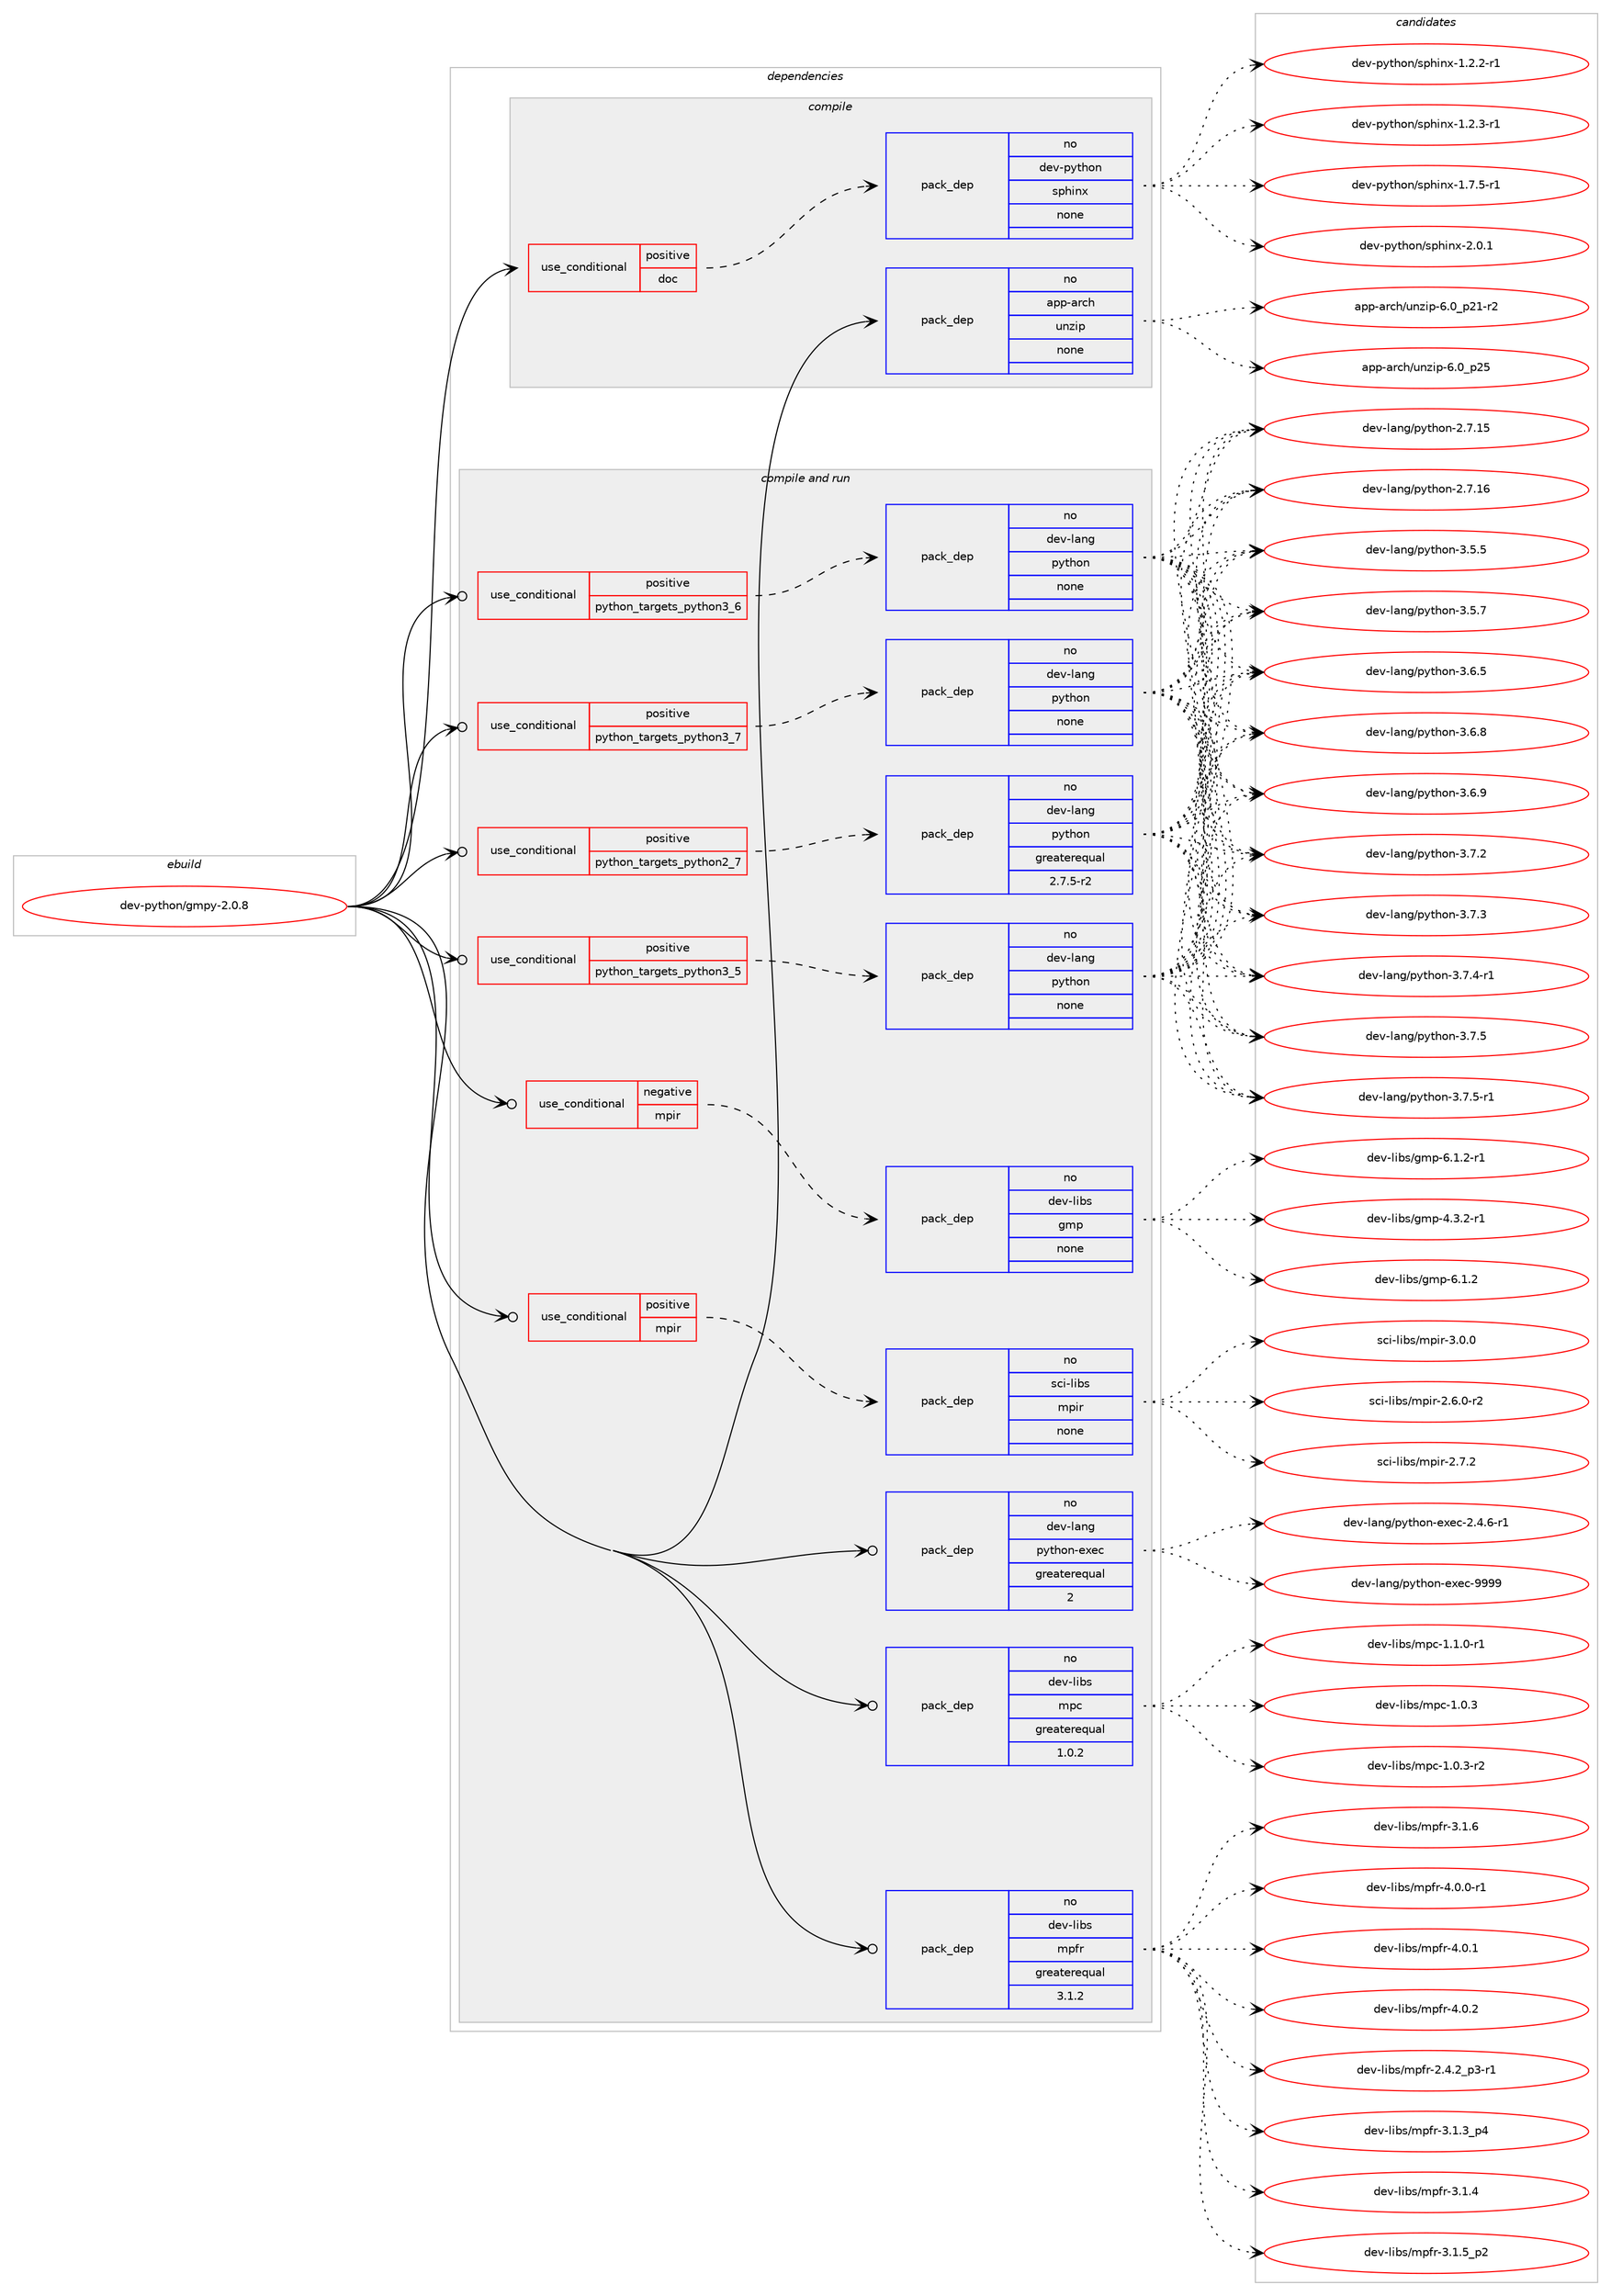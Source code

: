digraph prolog {

# *************
# Graph options
# *************

newrank=true;
concentrate=true;
compound=true;
graph [rankdir=LR,fontname=Helvetica,fontsize=10,ranksep=1.5];#, ranksep=2.5, nodesep=0.2];
edge  [arrowhead=vee];
node  [fontname=Helvetica,fontsize=10];

# **********
# The ebuild
# **********

subgraph cluster_leftcol {
color=gray;
rank=same;
label=<<i>ebuild</i>>;
id [label="dev-python/gmpy-2.0.8", color=red, width=4, href="../dev-python/gmpy-2.0.8.svg"];
}

# ****************
# The dependencies
# ****************

subgraph cluster_midcol {
color=gray;
label=<<i>dependencies</i>>;
subgraph cluster_compile {
fillcolor="#eeeeee";
style=filled;
label=<<i>compile</i>>;
subgraph cond140085 {
dependency606918 [label=<<TABLE BORDER="0" CELLBORDER="1" CELLSPACING="0" CELLPADDING="4"><TR><TD ROWSPAN="3" CELLPADDING="10">use_conditional</TD></TR><TR><TD>positive</TD></TR><TR><TD>doc</TD></TR></TABLE>>, shape=none, color=red];
subgraph pack455036 {
dependency606919 [label=<<TABLE BORDER="0" CELLBORDER="1" CELLSPACING="0" CELLPADDING="4" WIDTH="220"><TR><TD ROWSPAN="6" CELLPADDING="30">pack_dep</TD></TR><TR><TD WIDTH="110">no</TD></TR><TR><TD>dev-python</TD></TR><TR><TD>sphinx</TD></TR><TR><TD>none</TD></TR><TR><TD></TD></TR></TABLE>>, shape=none, color=blue];
}
dependency606918:e -> dependency606919:w [weight=20,style="dashed",arrowhead="vee"];
}
id:e -> dependency606918:w [weight=20,style="solid",arrowhead="vee"];
subgraph pack455037 {
dependency606920 [label=<<TABLE BORDER="0" CELLBORDER="1" CELLSPACING="0" CELLPADDING="4" WIDTH="220"><TR><TD ROWSPAN="6" CELLPADDING="30">pack_dep</TD></TR><TR><TD WIDTH="110">no</TD></TR><TR><TD>app-arch</TD></TR><TR><TD>unzip</TD></TR><TR><TD>none</TD></TR><TR><TD></TD></TR></TABLE>>, shape=none, color=blue];
}
id:e -> dependency606920:w [weight=20,style="solid",arrowhead="vee"];
}
subgraph cluster_compileandrun {
fillcolor="#eeeeee";
style=filled;
label=<<i>compile and run</i>>;
subgraph cond140086 {
dependency606921 [label=<<TABLE BORDER="0" CELLBORDER="1" CELLSPACING="0" CELLPADDING="4"><TR><TD ROWSPAN="3" CELLPADDING="10">use_conditional</TD></TR><TR><TD>negative</TD></TR><TR><TD>mpir</TD></TR></TABLE>>, shape=none, color=red];
subgraph pack455038 {
dependency606922 [label=<<TABLE BORDER="0" CELLBORDER="1" CELLSPACING="0" CELLPADDING="4" WIDTH="220"><TR><TD ROWSPAN="6" CELLPADDING="30">pack_dep</TD></TR><TR><TD WIDTH="110">no</TD></TR><TR><TD>dev-libs</TD></TR><TR><TD>gmp</TD></TR><TR><TD>none</TD></TR><TR><TD></TD></TR></TABLE>>, shape=none, color=blue];
}
dependency606921:e -> dependency606922:w [weight=20,style="dashed",arrowhead="vee"];
}
id:e -> dependency606921:w [weight=20,style="solid",arrowhead="odotvee"];
subgraph cond140087 {
dependency606923 [label=<<TABLE BORDER="0" CELLBORDER="1" CELLSPACING="0" CELLPADDING="4"><TR><TD ROWSPAN="3" CELLPADDING="10">use_conditional</TD></TR><TR><TD>positive</TD></TR><TR><TD>mpir</TD></TR></TABLE>>, shape=none, color=red];
subgraph pack455039 {
dependency606924 [label=<<TABLE BORDER="0" CELLBORDER="1" CELLSPACING="0" CELLPADDING="4" WIDTH="220"><TR><TD ROWSPAN="6" CELLPADDING="30">pack_dep</TD></TR><TR><TD WIDTH="110">no</TD></TR><TR><TD>sci-libs</TD></TR><TR><TD>mpir</TD></TR><TR><TD>none</TD></TR><TR><TD></TD></TR></TABLE>>, shape=none, color=blue];
}
dependency606923:e -> dependency606924:w [weight=20,style="dashed",arrowhead="vee"];
}
id:e -> dependency606923:w [weight=20,style="solid",arrowhead="odotvee"];
subgraph cond140088 {
dependency606925 [label=<<TABLE BORDER="0" CELLBORDER="1" CELLSPACING="0" CELLPADDING="4"><TR><TD ROWSPAN="3" CELLPADDING="10">use_conditional</TD></TR><TR><TD>positive</TD></TR><TR><TD>python_targets_python2_7</TD></TR></TABLE>>, shape=none, color=red];
subgraph pack455040 {
dependency606926 [label=<<TABLE BORDER="0" CELLBORDER="1" CELLSPACING="0" CELLPADDING="4" WIDTH="220"><TR><TD ROWSPAN="6" CELLPADDING="30">pack_dep</TD></TR><TR><TD WIDTH="110">no</TD></TR><TR><TD>dev-lang</TD></TR><TR><TD>python</TD></TR><TR><TD>greaterequal</TD></TR><TR><TD>2.7.5-r2</TD></TR></TABLE>>, shape=none, color=blue];
}
dependency606925:e -> dependency606926:w [weight=20,style="dashed",arrowhead="vee"];
}
id:e -> dependency606925:w [weight=20,style="solid",arrowhead="odotvee"];
subgraph cond140089 {
dependency606927 [label=<<TABLE BORDER="0" CELLBORDER="1" CELLSPACING="0" CELLPADDING="4"><TR><TD ROWSPAN="3" CELLPADDING="10">use_conditional</TD></TR><TR><TD>positive</TD></TR><TR><TD>python_targets_python3_5</TD></TR></TABLE>>, shape=none, color=red];
subgraph pack455041 {
dependency606928 [label=<<TABLE BORDER="0" CELLBORDER="1" CELLSPACING="0" CELLPADDING="4" WIDTH="220"><TR><TD ROWSPAN="6" CELLPADDING="30">pack_dep</TD></TR><TR><TD WIDTH="110">no</TD></TR><TR><TD>dev-lang</TD></TR><TR><TD>python</TD></TR><TR><TD>none</TD></TR><TR><TD></TD></TR></TABLE>>, shape=none, color=blue];
}
dependency606927:e -> dependency606928:w [weight=20,style="dashed",arrowhead="vee"];
}
id:e -> dependency606927:w [weight=20,style="solid",arrowhead="odotvee"];
subgraph cond140090 {
dependency606929 [label=<<TABLE BORDER="0" CELLBORDER="1" CELLSPACING="0" CELLPADDING="4"><TR><TD ROWSPAN="3" CELLPADDING="10">use_conditional</TD></TR><TR><TD>positive</TD></TR><TR><TD>python_targets_python3_6</TD></TR></TABLE>>, shape=none, color=red];
subgraph pack455042 {
dependency606930 [label=<<TABLE BORDER="0" CELLBORDER="1" CELLSPACING="0" CELLPADDING="4" WIDTH="220"><TR><TD ROWSPAN="6" CELLPADDING="30">pack_dep</TD></TR><TR><TD WIDTH="110">no</TD></TR><TR><TD>dev-lang</TD></TR><TR><TD>python</TD></TR><TR><TD>none</TD></TR><TR><TD></TD></TR></TABLE>>, shape=none, color=blue];
}
dependency606929:e -> dependency606930:w [weight=20,style="dashed",arrowhead="vee"];
}
id:e -> dependency606929:w [weight=20,style="solid",arrowhead="odotvee"];
subgraph cond140091 {
dependency606931 [label=<<TABLE BORDER="0" CELLBORDER="1" CELLSPACING="0" CELLPADDING="4"><TR><TD ROWSPAN="3" CELLPADDING="10">use_conditional</TD></TR><TR><TD>positive</TD></TR><TR><TD>python_targets_python3_7</TD></TR></TABLE>>, shape=none, color=red];
subgraph pack455043 {
dependency606932 [label=<<TABLE BORDER="0" CELLBORDER="1" CELLSPACING="0" CELLPADDING="4" WIDTH="220"><TR><TD ROWSPAN="6" CELLPADDING="30">pack_dep</TD></TR><TR><TD WIDTH="110">no</TD></TR><TR><TD>dev-lang</TD></TR><TR><TD>python</TD></TR><TR><TD>none</TD></TR><TR><TD></TD></TR></TABLE>>, shape=none, color=blue];
}
dependency606931:e -> dependency606932:w [weight=20,style="dashed",arrowhead="vee"];
}
id:e -> dependency606931:w [weight=20,style="solid",arrowhead="odotvee"];
subgraph pack455044 {
dependency606933 [label=<<TABLE BORDER="0" CELLBORDER="1" CELLSPACING="0" CELLPADDING="4" WIDTH="220"><TR><TD ROWSPAN="6" CELLPADDING="30">pack_dep</TD></TR><TR><TD WIDTH="110">no</TD></TR><TR><TD>dev-lang</TD></TR><TR><TD>python-exec</TD></TR><TR><TD>greaterequal</TD></TR><TR><TD>2</TD></TR></TABLE>>, shape=none, color=blue];
}
id:e -> dependency606933:w [weight=20,style="solid",arrowhead="odotvee"];
subgraph pack455045 {
dependency606934 [label=<<TABLE BORDER="0" CELLBORDER="1" CELLSPACING="0" CELLPADDING="4" WIDTH="220"><TR><TD ROWSPAN="6" CELLPADDING="30">pack_dep</TD></TR><TR><TD WIDTH="110">no</TD></TR><TR><TD>dev-libs</TD></TR><TR><TD>mpc</TD></TR><TR><TD>greaterequal</TD></TR><TR><TD>1.0.2</TD></TR></TABLE>>, shape=none, color=blue];
}
id:e -> dependency606934:w [weight=20,style="solid",arrowhead="odotvee"];
subgraph pack455046 {
dependency606935 [label=<<TABLE BORDER="0" CELLBORDER="1" CELLSPACING="0" CELLPADDING="4" WIDTH="220"><TR><TD ROWSPAN="6" CELLPADDING="30">pack_dep</TD></TR><TR><TD WIDTH="110">no</TD></TR><TR><TD>dev-libs</TD></TR><TR><TD>mpfr</TD></TR><TR><TD>greaterequal</TD></TR><TR><TD>3.1.2</TD></TR></TABLE>>, shape=none, color=blue];
}
id:e -> dependency606935:w [weight=20,style="solid",arrowhead="odotvee"];
}
subgraph cluster_run {
fillcolor="#eeeeee";
style=filled;
label=<<i>run</i>>;
}
}

# **************
# The candidates
# **************

subgraph cluster_choices {
rank=same;
color=gray;
label=<<i>candidates</i>>;

subgraph choice455036 {
color=black;
nodesep=1;
choice10010111845112121116104111110471151121041051101204549465046504511449 [label="dev-python/sphinx-1.2.2-r1", color=red, width=4,href="../dev-python/sphinx-1.2.2-r1.svg"];
choice10010111845112121116104111110471151121041051101204549465046514511449 [label="dev-python/sphinx-1.2.3-r1", color=red, width=4,href="../dev-python/sphinx-1.2.3-r1.svg"];
choice10010111845112121116104111110471151121041051101204549465546534511449 [label="dev-python/sphinx-1.7.5-r1", color=red, width=4,href="../dev-python/sphinx-1.7.5-r1.svg"];
choice1001011184511212111610411111047115112104105110120455046484649 [label="dev-python/sphinx-2.0.1", color=red, width=4,href="../dev-python/sphinx-2.0.1.svg"];
dependency606919:e -> choice10010111845112121116104111110471151121041051101204549465046504511449:w [style=dotted,weight="100"];
dependency606919:e -> choice10010111845112121116104111110471151121041051101204549465046514511449:w [style=dotted,weight="100"];
dependency606919:e -> choice10010111845112121116104111110471151121041051101204549465546534511449:w [style=dotted,weight="100"];
dependency606919:e -> choice1001011184511212111610411111047115112104105110120455046484649:w [style=dotted,weight="100"];
}
subgraph choice455037 {
color=black;
nodesep=1;
choice9711211245971149910447117110122105112455446489511250494511450 [label="app-arch/unzip-6.0_p21-r2", color=red, width=4,href="../app-arch/unzip-6.0_p21-r2.svg"];
choice971121124597114991044711711012210511245544648951125053 [label="app-arch/unzip-6.0_p25", color=red, width=4,href="../app-arch/unzip-6.0_p25.svg"];
dependency606920:e -> choice9711211245971149910447117110122105112455446489511250494511450:w [style=dotted,weight="100"];
dependency606920:e -> choice971121124597114991044711711012210511245544648951125053:w [style=dotted,weight="100"];
}
subgraph choice455038 {
color=black;
nodesep=1;
choice1001011184510810598115471031091124552465146504511449 [label="dev-libs/gmp-4.3.2-r1", color=red, width=4,href="../dev-libs/gmp-4.3.2-r1.svg"];
choice100101118451081059811547103109112455446494650 [label="dev-libs/gmp-6.1.2", color=red, width=4,href="../dev-libs/gmp-6.1.2.svg"];
choice1001011184510810598115471031091124554464946504511449 [label="dev-libs/gmp-6.1.2-r1", color=red, width=4,href="../dev-libs/gmp-6.1.2-r1.svg"];
dependency606922:e -> choice1001011184510810598115471031091124552465146504511449:w [style=dotted,weight="100"];
dependency606922:e -> choice100101118451081059811547103109112455446494650:w [style=dotted,weight="100"];
dependency606922:e -> choice1001011184510810598115471031091124554464946504511449:w [style=dotted,weight="100"];
}
subgraph choice455039 {
color=black;
nodesep=1;
choice115991054510810598115471091121051144550465446484511450 [label="sci-libs/mpir-2.6.0-r2", color=red, width=4,href="../sci-libs/mpir-2.6.0-r2.svg"];
choice11599105451081059811547109112105114455046554650 [label="sci-libs/mpir-2.7.2", color=red, width=4,href="../sci-libs/mpir-2.7.2.svg"];
choice11599105451081059811547109112105114455146484648 [label="sci-libs/mpir-3.0.0", color=red, width=4,href="../sci-libs/mpir-3.0.0.svg"];
dependency606924:e -> choice115991054510810598115471091121051144550465446484511450:w [style=dotted,weight="100"];
dependency606924:e -> choice11599105451081059811547109112105114455046554650:w [style=dotted,weight="100"];
dependency606924:e -> choice11599105451081059811547109112105114455146484648:w [style=dotted,weight="100"];
}
subgraph choice455040 {
color=black;
nodesep=1;
choice10010111845108971101034711212111610411111045504655464953 [label="dev-lang/python-2.7.15", color=red, width=4,href="../dev-lang/python-2.7.15.svg"];
choice10010111845108971101034711212111610411111045504655464954 [label="dev-lang/python-2.7.16", color=red, width=4,href="../dev-lang/python-2.7.16.svg"];
choice100101118451089711010347112121116104111110455146534653 [label="dev-lang/python-3.5.5", color=red, width=4,href="../dev-lang/python-3.5.5.svg"];
choice100101118451089711010347112121116104111110455146534655 [label="dev-lang/python-3.5.7", color=red, width=4,href="../dev-lang/python-3.5.7.svg"];
choice100101118451089711010347112121116104111110455146544653 [label="dev-lang/python-3.6.5", color=red, width=4,href="../dev-lang/python-3.6.5.svg"];
choice100101118451089711010347112121116104111110455146544656 [label="dev-lang/python-3.6.8", color=red, width=4,href="../dev-lang/python-3.6.8.svg"];
choice100101118451089711010347112121116104111110455146544657 [label="dev-lang/python-3.6.9", color=red, width=4,href="../dev-lang/python-3.6.9.svg"];
choice100101118451089711010347112121116104111110455146554650 [label="dev-lang/python-3.7.2", color=red, width=4,href="../dev-lang/python-3.7.2.svg"];
choice100101118451089711010347112121116104111110455146554651 [label="dev-lang/python-3.7.3", color=red, width=4,href="../dev-lang/python-3.7.3.svg"];
choice1001011184510897110103471121211161041111104551465546524511449 [label="dev-lang/python-3.7.4-r1", color=red, width=4,href="../dev-lang/python-3.7.4-r1.svg"];
choice100101118451089711010347112121116104111110455146554653 [label="dev-lang/python-3.7.5", color=red, width=4,href="../dev-lang/python-3.7.5.svg"];
choice1001011184510897110103471121211161041111104551465546534511449 [label="dev-lang/python-3.7.5-r1", color=red, width=4,href="../dev-lang/python-3.7.5-r1.svg"];
dependency606926:e -> choice10010111845108971101034711212111610411111045504655464953:w [style=dotted,weight="100"];
dependency606926:e -> choice10010111845108971101034711212111610411111045504655464954:w [style=dotted,weight="100"];
dependency606926:e -> choice100101118451089711010347112121116104111110455146534653:w [style=dotted,weight="100"];
dependency606926:e -> choice100101118451089711010347112121116104111110455146534655:w [style=dotted,weight="100"];
dependency606926:e -> choice100101118451089711010347112121116104111110455146544653:w [style=dotted,weight="100"];
dependency606926:e -> choice100101118451089711010347112121116104111110455146544656:w [style=dotted,weight="100"];
dependency606926:e -> choice100101118451089711010347112121116104111110455146544657:w [style=dotted,weight="100"];
dependency606926:e -> choice100101118451089711010347112121116104111110455146554650:w [style=dotted,weight="100"];
dependency606926:e -> choice100101118451089711010347112121116104111110455146554651:w [style=dotted,weight="100"];
dependency606926:e -> choice1001011184510897110103471121211161041111104551465546524511449:w [style=dotted,weight="100"];
dependency606926:e -> choice100101118451089711010347112121116104111110455146554653:w [style=dotted,weight="100"];
dependency606926:e -> choice1001011184510897110103471121211161041111104551465546534511449:w [style=dotted,weight="100"];
}
subgraph choice455041 {
color=black;
nodesep=1;
choice10010111845108971101034711212111610411111045504655464953 [label="dev-lang/python-2.7.15", color=red, width=4,href="../dev-lang/python-2.7.15.svg"];
choice10010111845108971101034711212111610411111045504655464954 [label="dev-lang/python-2.7.16", color=red, width=4,href="../dev-lang/python-2.7.16.svg"];
choice100101118451089711010347112121116104111110455146534653 [label="dev-lang/python-3.5.5", color=red, width=4,href="../dev-lang/python-3.5.5.svg"];
choice100101118451089711010347112121116104111110455146534655 [label="dev-lang/python-3.5.7", color=red, width=4,href="../dev-lang/python-3.5.7.svg"];
choice100101118451089711010347112121116104111110455146544653 [label="dev-lang/python-3.6.5", color=red, width=4,href="../dev-lang/python-3.6.5.svg"];
choice100101118451089711010347112121116104111110455146544656 [label="dev-lang/python-3.6.8", color=red, width=4,href="../dev-lang/python-3.6.8.svg"];
choice100101118451089711010347112121116104111110455146544657 [label="dev-lang/python-3.6.9", color=red, width=4,href="../dev-lang/python-3.6.9.svg"];
choice100101118451089711010347112121116104111110455146554650 [label="dev-lang/python-3.7.2", color=red, width=4,href="../dev-lang/python-3.7.2.svg"];
choice100101118451089711010347112121116104111110455146554651 [label="dev-lang/python-3.7.3", color=red, width=4,href="../dev-lang/python-3.7.3.svg"];
choice1001011184510897110103471121211161041111104551465546524511449 [label="dev-lang/python-3.7.4-r1", color=red, width=4,href="../dev-lang/python-3.7.4-r1.svg"];
choice100101118451089711010347112121116104111110455146554653 [label="dev-lang/python-3.7.5", color=red, width=4,href="../dev-lang/python-3.7.5.svg"];
choice1001011184510897110103471121211161041111104551465546534511449 [label="dev-lang/python-3.7.5-r1", color=red, width=4,href="../dev-lang/python-3.7.5-r1.svg"];
dependency606928:e -> choice10010111845108971101034711212111610411111045504655464953:w [style=dotted,weight="100"];
dependency606928:e -> choice10010111845108971101034711212111610411111045504655464954:w [style=dotted,weight="100"];
dependency606928:e -> choice100101118451089711010347112121116104111110455146534653:w [style=dotted,weight="100"];
dependency606928:e -> choice100101118451089711010347112121116104111110455146534655:w [style=dotted,weight="100"];
dependency606928:e -> choice100101118451089711010347112121116104111110455146544653:w [style=dotted,weight="100"];
dependency606928:e -> choice100101118451089711010347112121116104111110455146544656:w [style=dotted,weight="100"];
dependency606928:e -> choice100101118451089711010347112121116104111110455146544657:w [style=dotted,weight="100"];
dependency606928:e -> choice100101118451089711010347112121116104111110455146554650:w [style=dotted,weight="100"];
dependency606928:e -> choice100101118451089711010347112121116104111110455146554651:w [style=dotted,weight="100"];
dependency606928:e -> choice1001011184510897110103471121211161041111104551465546524511449:w [style=dotted,weight="100"];
dependency606928:e -> choice100101118451089711010347112121116104111110455146554653:w [style=dotted,weight="100"];
dependency606928:e -> choice1001011184510897110103471121211161041111104551465546534511449:w [style=dotted,weight="100"];
}
subgraph choice455042 {
color=black;
nodesep=1;
choice10010111845108971101034711212111610411111045504655464953 [label="dev-lang/python-2.7.15", color=red, width=4,href="../dev-lang/python-2.7.15.svg"];
choice10010111845108971101034711212111610411111045504655464954 [label="dev-lang/python-2.7.16", color=red, width=4,href="../dev-lang/python-2.7.16.svg"];
choice100101118451089711010347112121116104111110455146534653 [label="dev-lang/python-3.5.5", color=red, width=4,href="../dev-lang/python-3.5.5.svg"];
choice100101118451089711010347112121116104111110455146534655 [label="dev-lang/python-3.5.7", color=red, width=4,href="../dev-lang/python-3.5.7.svg"];
choice100101118451089711010347112121116104111110455146544653 [label="dev-lang/python-3.6.5", color=red, width=4,href="../dev-lang/python-3.6.5.svg"];
choice100101118451089711010347112121116104111110455146544656 [label="dev-lang/python-3.6.8", color=red, width=4,href="../dev-lang/python-3.6.8.svg"];
choice100101118451089711010347112121116104111110455146544657 [label="dev-lang/python-3.6.9", color=red, width=4,href="../dev-lang/python-3.6.9.svg"];
choice100101118451089711010347112121116104111110455146554650 [label="dev-lang/python-3.7.2", color=red, width=4,href="../dev-lang/python-3.7.2.svg"];
choice100101118451089711010347112121116104111110455146554651 [label="dev-lang/python-3.7.3", color=red, width=4,href="../dev-lang/python-3.7.3.svg"];
choice1001011184510897110103471121211161041111104551465546524511449 [label="dev-lang/python-3.7.4-r1", color=red, width=4,href="../dev-lang/python-3.7.4-r1.svg"];
choice100101118451089711010347112121116104111110455146554653 [label="dev-lang/python-3.7.5", color=red, width=4,href="../dev-lang/python-3.7.5.svg"];
choice1001011184510897110103471121211161041111104551465546534511449 [label="dev-lang/python-3.7.5-r1", color=red, width=4,href="../dev-lang/python-3.7.5-r1.svg"];
dependency606930:e -> choice10010111845108971101034711212111610411111045504655464953:w [style=dotted,weight="100"];
dependency606930:e -> choice10010111845108971101034711212111610411111045504655464954:w [style=dotted,weight="100"];
dependency606930:e -> choice100101118451089711010347112121116104111110455146534653:w [style=dotted,weight="100"];
dependency606930:e -> choice100101118451089711010347112121116104111110455146534655:w [style=dotted,weight="100"];
dependency606930:e -> choice100101118451089711010347112121116104111110455146544653:w [style=dotted,weight="100"];
dependency606930:e -> choice100101118451089711010347112121116104111110455146544656:w [style=dotted,weight="100"];
dependency606930:e -> choice100101118451089711010347112121116104111110455146544657:w [style=dotted,weight="100"];
dependency606930:e -> choice100101118451089711010347112121116104111110455146554650:w [style=dotted,weight="100"];
dependency606930:e -> choice100101118451089711010347112121116104111110455146554651:w [style=dotted,weight="100"];
dependency606930:e -> choice1001011184510897110103471121211161041111104551465546524511449:w [style=dotted,weight="100"];
dependency606930:e -> choice100101118451089711010347112121116104111110455146554653:w [style=dotted,weight="100"];
dependency606930:e -> choice1001011184510897110103471121211161041111104551465546534511449:w [style=dotted,weight="100"];
}
subgraph choice455043 {
color=black;
nodesep=1;
choice10010111845108971101034711212111610411111045504655464953 [label="dev-lang/python-2.7.15", color=red, width=4,href="../dev-lang/python-2.7.15.svg"];
choice10010111845108971101034711212111610411111045504655464954 [label="dev-lang/python-2.7.16", color=red, width=4,href="../dev-lang/python-2.7.16.svg"];
choice100101118451089711010347112121116104111110455146534653 [label="dev-lang/python-3.5.5", color=red, width=4,href="../dev-lang/python-3.5.5.svg"];
choice100101118451089711010347112121116104111110455146534655 [label="dev-lang/python-3.5.7", color=red, width=4,href="../dev-lang/python-3.5.7.svg"];
choice100101118451089711010347112121116104111110455146544653 [label="dev-lang/python-3.6.5", color=red, width=4,href="../dev-lang/python-3.6.5.svg"];
choice100101118451089711010347112121116104111110455146544656 [label="dev-lang/python-3.6.8", color=red, width=4,href="../dev-lang/python-3.6.8.svg"];
choice100101118451089711010347112121116104111110455146544657 [label="dev-lang/python-3.6.9", color=red, width=4,href="../dev-lang/python-3.6.9.svg"];
choice100101118451089711010347112121116104111110455146554650 [label="dev-lang/python-3.7.2", color=red, width=4,href="../dev-lang/python-3.7.2.svg"];
choice100101118451089711010347112121116104111110455146554651 [label="dev-lang/python-3.7.3", color=red, width=4,href="../dev-lang/python-3.7.3.svg"];
choice1001011184510897110103471121211161041111104551465546524511449 [label="dev-lang/python-3.7.4-r1", color=red, width=4,href="../dev-lang/python-3.7.4-r1.svg"];
choice100101118451089711010347112121116104111110455146554653 [label="dev-lang/python-3.7.5", color=red, width=4,href="../dev-lang/python-3.7.5.svg"];
choice1001011184510897110103471121211161041111104551465546534511449 [label="dev-lang/python-3.7.5-r1", color=red, width=4,href="../dev-lang/python-3.7.5-r1.svg"];
dependency606932:e -> choice10010111845108971101034711212111610411111045504655464953:w [style=dotted,weight="100"];
dependency606932:e -> choice10010111845108971101034711212111610411111045504655464954:w [style=dotted,weight="100"];
dependency606932:e -> choice100101118451089711010347112121116104111110455146534653:w [style=dotted,weight="100"];
dependency606932:e -> choice100101118451089711010347112121116104111110455146534655:w [style=dotted,weight="100"];
dependency606932:e -> choice100101118451089711010347112121116104111110455146544653:w [style=dotted,weight="100"];
dependency606932:e -> choice100101118451089711010347112121116104111110455146544656:w [style=dotted,weight="100"];
dependency606932:e -> choice100101118451089711010347112121116104111110455146544657:w [style=dotted,weight="100"];
dependency606932:e -> choice100101118451089711010347112121116104111110455146554650:w [style=dotted,weight="100"];
dependency606932:e -> choice100101118451089711010347112121116104111110455146554651:w [style=dotted,weight="100"];
dependency606932:e -> choice1001011184510897110103471121211161041111104551465546524511449:w [style=dotted,weight="100"];
dependency606932:e -> choice100101118451089711010347112121116104111110455146554653:w [style=dotted,weight="100"];
dependency606932:e -> choice1001011184510897110103471121211161041111104551465546534511449:w [style=dotted,weight="100"];
}
subgraph choice455044 {
color=black;
nodesep=1;
choice10010111845108971101034711212111610411111045101120101994550465246544511449 [label="dev-lang/python-exec-2.4.6-r1", color=red, width=4,href="../dev-lang/python-exec-2.4.6-r1.svg"];
choice10010111845108971101034711212111610411111045101120101994557575757 [label="dev-lang/python-exec-9999", color=red, width=4,href="../dev-lang/python-exec-9999.svg"];
dependency606933:e -> choice10010111845108971101034711212111610411111045101120101994550465246544511449:w [style=dotted,weight="100"];
dependency606933:e -> choice10010111845108971101034711212111610411111045101120101994557575757:w [style=dotted,weight="100"];
}
subgraph choice455045 {
color=black;
nodesep=1;
choice10010111845108105981154710911299454946484651 [label="dev-libs/mpc-1.0.3", color=red, width=4,href="../dev-libs/mpc-1.0.3.svg"];
choice100101118451081059811547109112994549464846514511450 [label="dev-libs/mpc-1.0.3-r2", color=red, width=4,href="../dev-libs/mpc-1.0.3-r2.svg"];
choice100101118451081059811547109112994549464946484511449 [label="dev-libs/mpc-1.1.0-r1", color=red, width=4,href="../dev-libs/mpc-1.1.0-r1.svg"];
dependency606934:e -> choice10010111845108105981154710911299454946484651:w [style=dotted,weight="100"];
dependency606934:e -> choice100101118451081059811547109112994549464846514511450:w [style=dotted,weight="100"];
dependency606934:e -> choice100101118451081059811547109112994549464946484511449:w [style=dotted,weight="100"];
}
subgraph choice455046 {
color=black;
nodesep=1;
choice10010111845108105981154710911210211445504652465095112514511449 [label="dev-libs/mpfr-2.4.2_p3-r1", color=red, width=4,href="../dev-libs/mpfr-2.4.2_p3-r1.svg"];
choice1001011184510810598115471091121021144551464946519511252 [label="dev-libs/mpfr-3.1.3_p4", color=red, width=4,href="../dev-libs/mpfr-3.1.3_p4.svg"];
choice100101118451081059811547109112102114455146494652 [label="dev-libs/mpfr-3.1.4", color=red, width=4,href="../dev-libs/mpfr-3.1.4.svg"];
choice1001011184510810598115471091121021144551464946539511250 [label="dev-libs/mpfr-3.1.5_p2", color=red, width=4,href="../dev-libs/mpfr-3.1.5_p2.svg"];
choice100101118451081059811547109112102114455146494654 [label="dev-libs/mpfr-3.1.6", color=red, width=4,href="../dev-libs/mpfr-3.1.6.svg"];
choice1001011184510810598115471091121021144552464846484511449 [label="dev-libs/mpfr-4.0.0-r1", color=red, width=4,href="../dev-libs/mpfr-4.0.0-r1.svg"];
choice100101118451081059811547109112102114455246484649 [label="dev-libs/mpfr-4.0.1", color=red, width=4,href="../dev-libs/mpfr-4.0.1.svg"];
choice100101118451081059811547109112102114455246484650 [label="dev-libs/mpfr-4.0.2", color=red, width=4,href="../dev-libs/mpfr-4.0.2.svg"];
dependency606935:e -> choice10010111845108105981154710911210211445504652465095112514511449:w [style=dotted,weight="100"];
dependency606935:e -> choice1001011184510810598115471091121021144551464946519511252:w [style=dotted,weight="100"];
dependency606935:e -> choice100101118451081059811547109112102114455146494652:w [style=dotted,weight="100"];
dependency606935:e -> choice1001011184510810598115471091121021144551464946539511250:w [style=dotted,weight="100"];
dependency606935:e -> choice100101118451081059811547109112102114455146494654:w [style=dotted,weight="100"];
dependency606935:e -> choice1001011184510810598115471091121021144552464846484511449:w [style=dotted,weight="100"];
dependency606935:e -> choice100101118451081059811547109112102114455246484649:w [style=dotted,weight="100"];
dependency606935:e -> choice100101118451081059811547109112102114455246484650:w [style=dotted,weight="100"];
}
}

}
